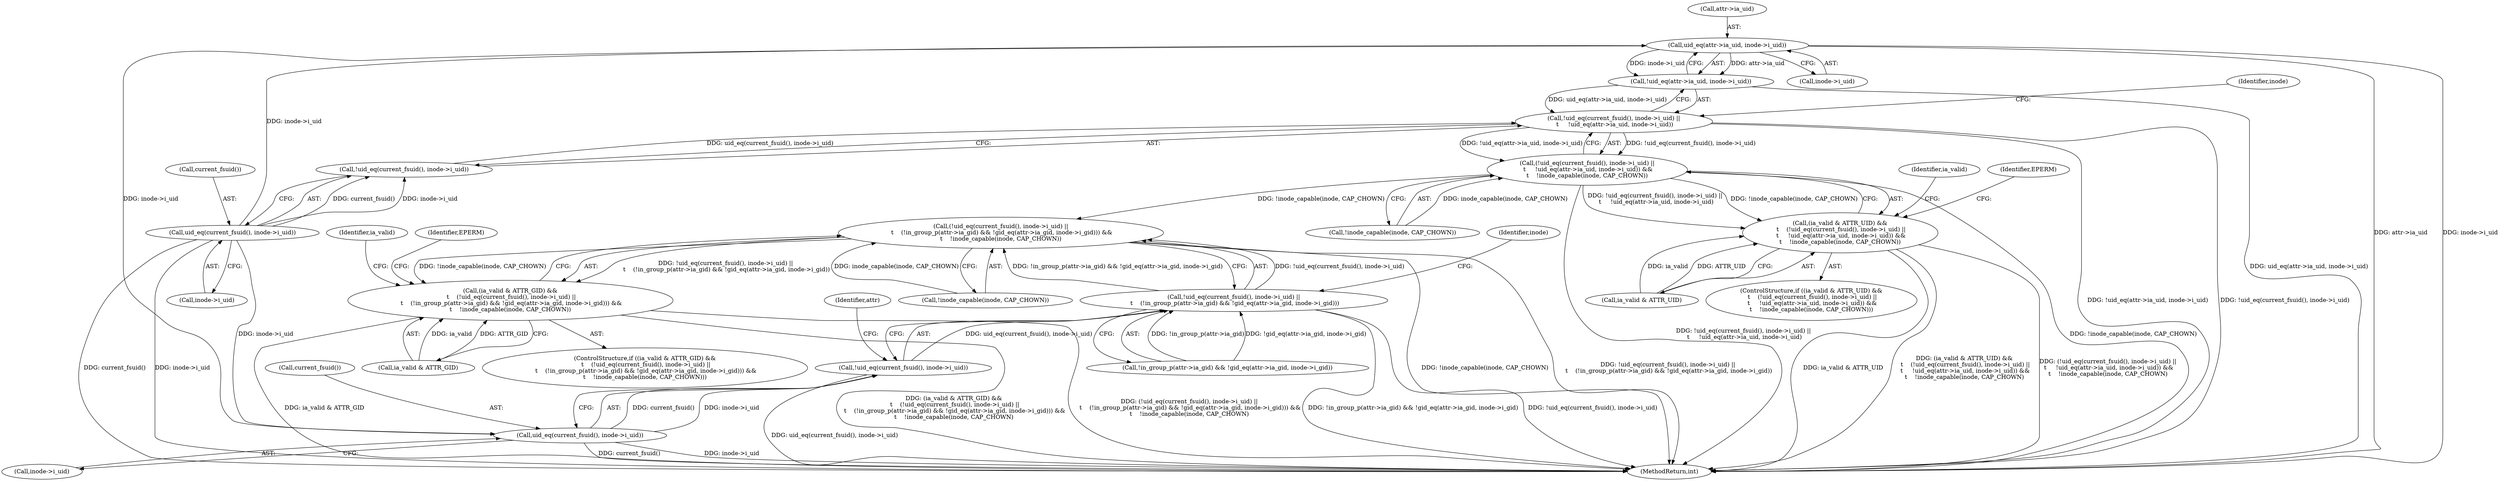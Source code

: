 digraph "0_linux_23adbe12ef7d3d4195e80800ab36b37bee28cd03@pointer" {
"1000154" [label="(Call,uid_eq(attr->ia_uid, inode->i_uid))"];
"1000148" [label="(Call,uid_eq(current_fsuid(), inode->i_uid))"];
"1000153" [label="(Call,!uid_eq(attr->ia_uid, inode->i_uid))"];
"1000146" [label="(Call,!uid_eq(current_fsuid(), inode->i_uid) ||\n \t     !uid_eq(attr->ia_uid, inode->i_uid))"];
"1000145" [label="(Call,(!uid_eq(current_fsuid(), inode->i_uid) ||\n \t     !uid_eq(attr->ia_uid, inode->i_uid)) &&\n\t    !inode_capable(inode, CAP_CHOWN))"];
"1000141" [label="(Call,(ia_valid & ATTR_UID) &&\n \t    (!uid_eq(current_fsuid(), inode->i_uid) ||\n \t     !uid_eq(attr->ia_uid, inode->i_uid)) &&\n\t    !inode_capable(inode, CAP_CHOWN))"];
"1000173" [label="(Call,(!uid_eq(current_fsuid(), inode->i_uid) ||\n \t    (!in_group_p(attr->ia_gid) && !gid_eq(attr->ia_gid, inode->i_gid))) &&\n\t    !inode_capable(inode, CAP_CHOWN))"];
"1000169" [label="(Call,(ia_valid & ATTR_GID) &&\n \t    (!uid_eq(current_fsuid(), inode->i_uid) ||\n \t    (!in_group_p(attr->ia_gid) && !gid_eq(attr->ia_gid, inode->i_gid))) &&\n\t    !inode_capable(inode, CAP_CHOWN))"];
"1000176" [label="(Call,uid_eq(current_fsuid(), inode->i_uid))"];
"1000175" [label="(Call,!uid_eq(current_fsuid(), inode->i_uid))"];
"1000174" [label="(Call,!uid_eq(current_fsuid(), inode->i_uid) ||\n \t    (!in_group_p(attr->ia_gid) && !gid_eq(attr->ia_gid, inode->i_gid)))"];
"1000185" [label="(Identifier,attr)"];
"1000150" [label="(Call,inode->i_uid)"];
"1000197" [label="(Identifier,inode)"];
"1000158" [label="(Call,inode->i_uid)"];
"1000146" [label="(Call,!uid_eq(current_fsuid(), inode->i_uid) ||\n \t     !uid_eq(attr->ia_uid, inode->i_uid))"];
"1000163" [label="(Identifier,inode)"];
"1000161" [label="(Call,!inode_capable(inode, CAP_CHOWN))"];
"1000142" [label="(Call,ia_valid & ATTR_UID)"];
"1000201" [label="(Identifier,EPERM)"];
"1000175" [label="(Call,!uid_eq(current_fsuid(), inode->i_uid))"];
"1000155" [label="(Call,attr->ia_uid)"];
"1000176" [label="(Call,uid_eq(current_fsuid(), inode->i_uid))"];
"1000177" [label="(Call,current_fsuid())"];
"1000169" [label="(Call,(ia_valid & ATTR_GID) &&\n \t    (!uid_eq(current_fsuid(), inode->i_uid) ||\n \t    (!in_group_p(attr->ia_gid) && !gid_eq(attr->ia_gid, inode->i_gid))) &&\n\t    !inode_capable(inode, CAP_CHOWN))"];
"1000204" [label="(Identifier,ia_valid)"];
"1000148" [label="(Call,uid_eq(current_fsuid(), inode->i_uid))"];
"1000170" [label="(Call,ia_valid & ATTR_GID)"];
"1000168" [label="(ControlStructure,if ((ia_valid & ATTR_GID) &&\n \t    (!uid_eq(current_fsuid(), inode->i_uid) ||\n \t    (!in_group_p(attr->ia_gid) && !gid_eq(attr->ia_gid, inode->i_gid))) &&\n\t    !inode_capable(inode, CAP_CHOWN)))"];
"1000140" [label="(ControlStructure,if ((ia_valid & ATTR_UID) &&\n \t    (!uid_eq(current_fsuid(), inode->i_uid) ||\n \t     !uid_eq(attr->ia_uid, inode->i_uid)) &&\n\t    !inode_capable(inode, CAP_CHOWN)))"];
"1000181" [label="(Call,!in_group_p(attr->ia_gid) && !gid_eq(attr->ia_gid, inode->i_gid))"];
"1000154" [label="(Call,uid_eq(attr->ia_uid, inode->i_uid))"];
"1000167" [label="(Identifier,EPERM)"];
"1000174" [label="(Call,!uid_eq(current_fsuid(), inode->i_uid) ||\n \t    (!in_group_p(attr->ia_gid) && !gid_eq(attr->ia_gid, inode->i_gid)))"];
"1000149" [label="(Call,current_fsuid())"];
"1000178" [label="(Call,inode->i_uid)"];
"1000195" [label="(Call,!inode_capable(inode, CAP_CHOWN))"];
"1000141" [label="(Call,(ia_valid & ATTR_UID) &&\n \t    (!uid_eq(current_fsuid(), inode->i_uid) ||\n \t     !uid_eq(attr->ia_uid, inode->i_uid)) &&\n\t    !inode_capable(inode, CAP_CHOWN))"];
"1000173" [label="(Call,(!uid_eq(current_fsuid(), inode->i_uid) ||\n \t    (!in_group_p(attr->ia_gid) && !gid_eq(attr->ia_gid, inode->i_gid))) &&\n\t    !inode_capable(inode, CAP_CHOWN))"];
"1000153" [label="(Call,!uid_eq(attr->ia_uid, inode->i_uid))"];
"1000147" [label="(Call,!uid_eq(current_fsuid(), inode->i_uid))"];
"1000145" [label="(Call,(!uid_eq(current_fsuid(), inode->i_uid) ||\n \t     !uid_eq(attr->ia_uid, inode->i_uid)) &&\n\t    !inode_capable(inode, CAP_CHOWN))"];
"1000171" [label="(Identifier,ia_valid)"];
"1000255" [label="(MethodReturn,int)"];
"1000154" -> "1000153"  [label="AST: "];
"1000154" -> "1000158"  [label="CFG: "];
"1000155" -> "1000154"  [label="AST: "];
"1000158" -> "1000154"  [label="AST: "];
"1000153" -> "1000154"  [label="CFG: "];
"1000154" -> "1000255"  [label="DDG: attr->ia_uid"];
"1000154" -> "1000255"  [label="DDG: inode->i_uid"];
"1000154" -> "1000153"  [label="DDG: attr->ia_uid"];
"1000154" -> "1000153"  [label="DDG: inode->i_uid"];
"1000148" -> "1000154"  [label="DDG: inode->i_uid"];
"1000154" -> "1000176"  [label="DDG: inode->i_uid"];
"1000148" -> "1000147"  [label="AST: "];
"1000148" -> "1000150"  [label="CFG: "];
"1000149" -> "1000148"  [label="AST: "];
"1000150" -> "1000148"  [label="AST: "];
"1000147" -> "1000148"  [label="CFG: "];
"1000148" -> "1000255"  [label="DDG: current_fsuid()"];
"1000148" -> "1000255"  [label="DDG: inode->i_uid"];
"1000148" -> "1000147"  [label="DDG: current_fsuid()"];
"1000148" -> "1000147"  [label="DDG: inode->i_uid"];
"1000148" -> "1000176"  [label="DDG: inode->i_uid"];
"1000153" -> "1000146"  [label="AST: "];
"1000146" -> "1000153"  [label="CFG: "];
"1000153" -> "1000255"  [label="DDG: uid_eq(attr->ia_uid, inode->i_uid)"];
"1000153" -> "1000146"  [label="DDG: uid_eq(attr->ia_uid, inode->i_uid)"];
"1000146" -> "1000145"  [label="AST: "];
"1000146" -> "1000147"  [label="CFG: "];
"1000147" -> "1000146"  [label="AST: "];
"1000163" -> "1000146"  [label="CFG: "];
"1000145" -> "1000146"  [label="CFG: "];
"1000146" -> "1000255"  [label="DDG: !uid_eq(attr->ia_uid, inode->i_uid)"];
"1000146" -> "1000255"  [label="DDG: !uid_eq(current_fsuid(), inode->i_uid)"];
"1000146" -> "1000145"  [label="DDG: !uid_eq(current_fsuid(), inode->i_uid)"];
"1000146" -> "1000145"  [label="DDG: !uid_eq(attr->ia_uid, inode->i_uid)"];
"1000147" -> "1000146"  [label="DDG: uid_eq(current_fsuid(), inode->i_uid)"];
"1000145" -> "1000141"  [label="AST: "];
"1000145" -> "1000161"  [label="CFG: "];
"1000161" -> "1000145"  [label="AST: "];
"1000141" -> "1000145"  [label="CFG: "];
"1000145" -> "1000255"  [label="DDG: !uid_eq(current_fsuid(), inode->i_uid) ||\n \t     !uid_eq(attr->ia_uid, inode->i_uid)"];
"1000145" -> "1000255"  [label="DDG: !inode_capable(inode, CAP_CHOWN)"];
"1000145" -> "1000141"  [label="DDG: !uid_eq(current_fsuid(), inode->i_uid) ||\n \t     !uid_eq(attr->ia_uid, inode->i_uid)"];
"1000145" -> "1000141"  [label="DDG: !inode_capable(inode, CAP_CHOWN)"];
"1000161" -> "1000145"  [label="DDG: inode_capable(inode, CAP_CHOWN)"];
"1000145" -> "1000173"  [label="DDG: !inode_capable(inode, CAP_CHOWN)"];
"1000141" -> "1000140"  [label="AST: "];
"1000141" -> "1000142"  [label="CFG: "];
"1000142" -> "1000141"  [label="AST: "];
"1000167" -> "1000141"  [label="CFG: "];
"1000171" -> "1000141"  [label="CFG: "];
"1000141" -> "1000255"  [label="DDG: ia_valid & ATTR_UID"];
"1000141" -> "1000255"  [label="DDG: (ia_valid & ATTR_UID) &&\n \t    (!uid_eq(current_fsuid(), inode->i_uid) ||\n \t     !uid_eq(attr->ia_uid, inode->i_uid)) &&\n\t    !inode_capable(inode, CAP_CHOWN)"];
"1000141" -> "1000255"  [label="DDG: (!uid_eq(current_fsuid(), inode->i_uid) ||\n \t     !uid_eq(attr->ia_uid, inode->i_uid)) &&\n\t    !inode_capable(inode, CAP_CHOWN)"];
"1000142" -> "1000141"  [label="DDG: ia_valid"];
"1000142" -> "1000141"  [label="DDG: ATTR_UID"];
"1000173" -> "1000169"  [label="AST: "];
"1000173" -> "1000174"  [label="CFG: "];
"1000173" -> "1000195"  [label="CFG: "];
"1000174" -> "1000173"  [label="AST: "];
"1000195" -> "1000173"  [label="AST: "];
"1000169" -> "1000173"  [label="CFG: "];
"1000173" -> "1000255"  [label="DDG: !inode_capable(inode, CAP_CHOWN)"];
"1000173" -> "1000255"  [label="DDG: !uid_eq(current_fsuid(), inode->i_uid) ||\n \t    (!in_group_p(attr->ia_gid) && !gid_eq(attr->ia_gid, inode->i_gid))"];
"1000173" -> "1000169"  [label="DDG: !uid_eq(current_fsuid(), inode->i_uid) ||\n \t    (!in_group_p(attr->ia_gid) && !gid_eq(attr->ia_gid, inode->i_gid))"];
"1000173" -> "1000169"  [label="DDG: !inode_capable(inode, CAP_CHOWN)"];
"1000174" -> "1000173"  [label="DDG: !uid_eq(current_fsuid(), inode->i_uid)"];
"1000174" -> "1000173"  [label="DDG: !in_group_p(attr->ia_gid) && !gid_eq(attr->ia_gid, inode->i_gid)"];
"1000195" -> "1000173"  [label="DDG: inode_capable(inode, CAP_CHOWN)"];
"1000169" -> "1000168"  [label="AST: "];
"1000169" -> "1000170"  [label="CFG: "];
"1000170" -> "1000169"  [label="AST: "];
"1000201" -> "1000169"  [label="CFG: "];
"1000204" -> "1000169"  [label="CFG: "];
"1000169" -> "1000255"  [label="DDG: (ia_valid & ATTR_GID) &&\n \t    (!uid_eq(current_fsuid(), inode->i_uid) ||\n \t    (!in_group_p(attr->ia_gid) && !gid_eq(attr->ia_gid, inode->i_gid))) &&\n\t    !inode_capable(inode, CAP_CHOWN)"];
"1000169" -> "1000255"  [label="DDG: (!uid_eq(current_fsuid(), inode->i_uid) ||\n \t    (!in_group_p(attr->ia_gid) && !gid_eq(attr->ia_gid, inode->i_gid))) &&\n\t    !inode_capable(inode, CAP_CHOWN)"];
"1000169" -> "1000255"  [label="DDG: ia_valid & ATTR_GID"];
"1000170" -> "1000169"  [label="DDG: ia_valid"];
"1000170" -> "1000169"  [label="DDG: ATTR_GID"];
"1000176" -> "1000175"  [label="AST: "];
"1000176" -> "1000178"  [label="CFG: "];
"1000177" -> "1000176"  [label="AST: "];
"1000178" -> "1000176"  [label="AST: "];
"1000175" -> "1000176"  [label="CFG: "];
"1000176" -> "1000255"  [label="DDG: inode->i_uid"];
"1000176" -> "1000255"  [label="DDG: current_fsuid()"];
"1000176" -> "1000175"  [label="DDG: current_fsuid()"];
"1000176" -> "1000175"  [label="DDG: inode->i_uid"];
"1000175" -> "1000174"  [label="AST: "];
"1000185" -> "1000175"  [label="CFG: "];
"1000174" -> "1000175"  [label="CFG: "];
"1000175" -> "1000255"  [label="DDG: uid_eq(current_fsuid(), inode->i_uid)"];
"1000175" -> "1000174"  [label="DDG: uid_eq(current_fsuid(), inode->i_uid)"];
"1000174" -> "1000181"  [label="CFG: "];
"1000181" -> "1000174"  [label="AST: "];
"1000197" -> "1000174"  [label="CFG: "];
"1000174" -> "1000255"  [label="DDG: !in_group_p(attr->ia_gid) && !gid_eq(attr->ia_gid, inode->i_gid)"];
"1000174" -> "1000255"  [label="DDG: !uid_eq(current_fsuid(), inode->i_uid)"];
"1000181" -> "1000174"  [label="DDG: !in_group_p(attr->ia_gid)"];
"1000181" -> "1000174"  [label="DDG: !gid_eq(attr->ia_gid, inode->i_gid)"];
}
